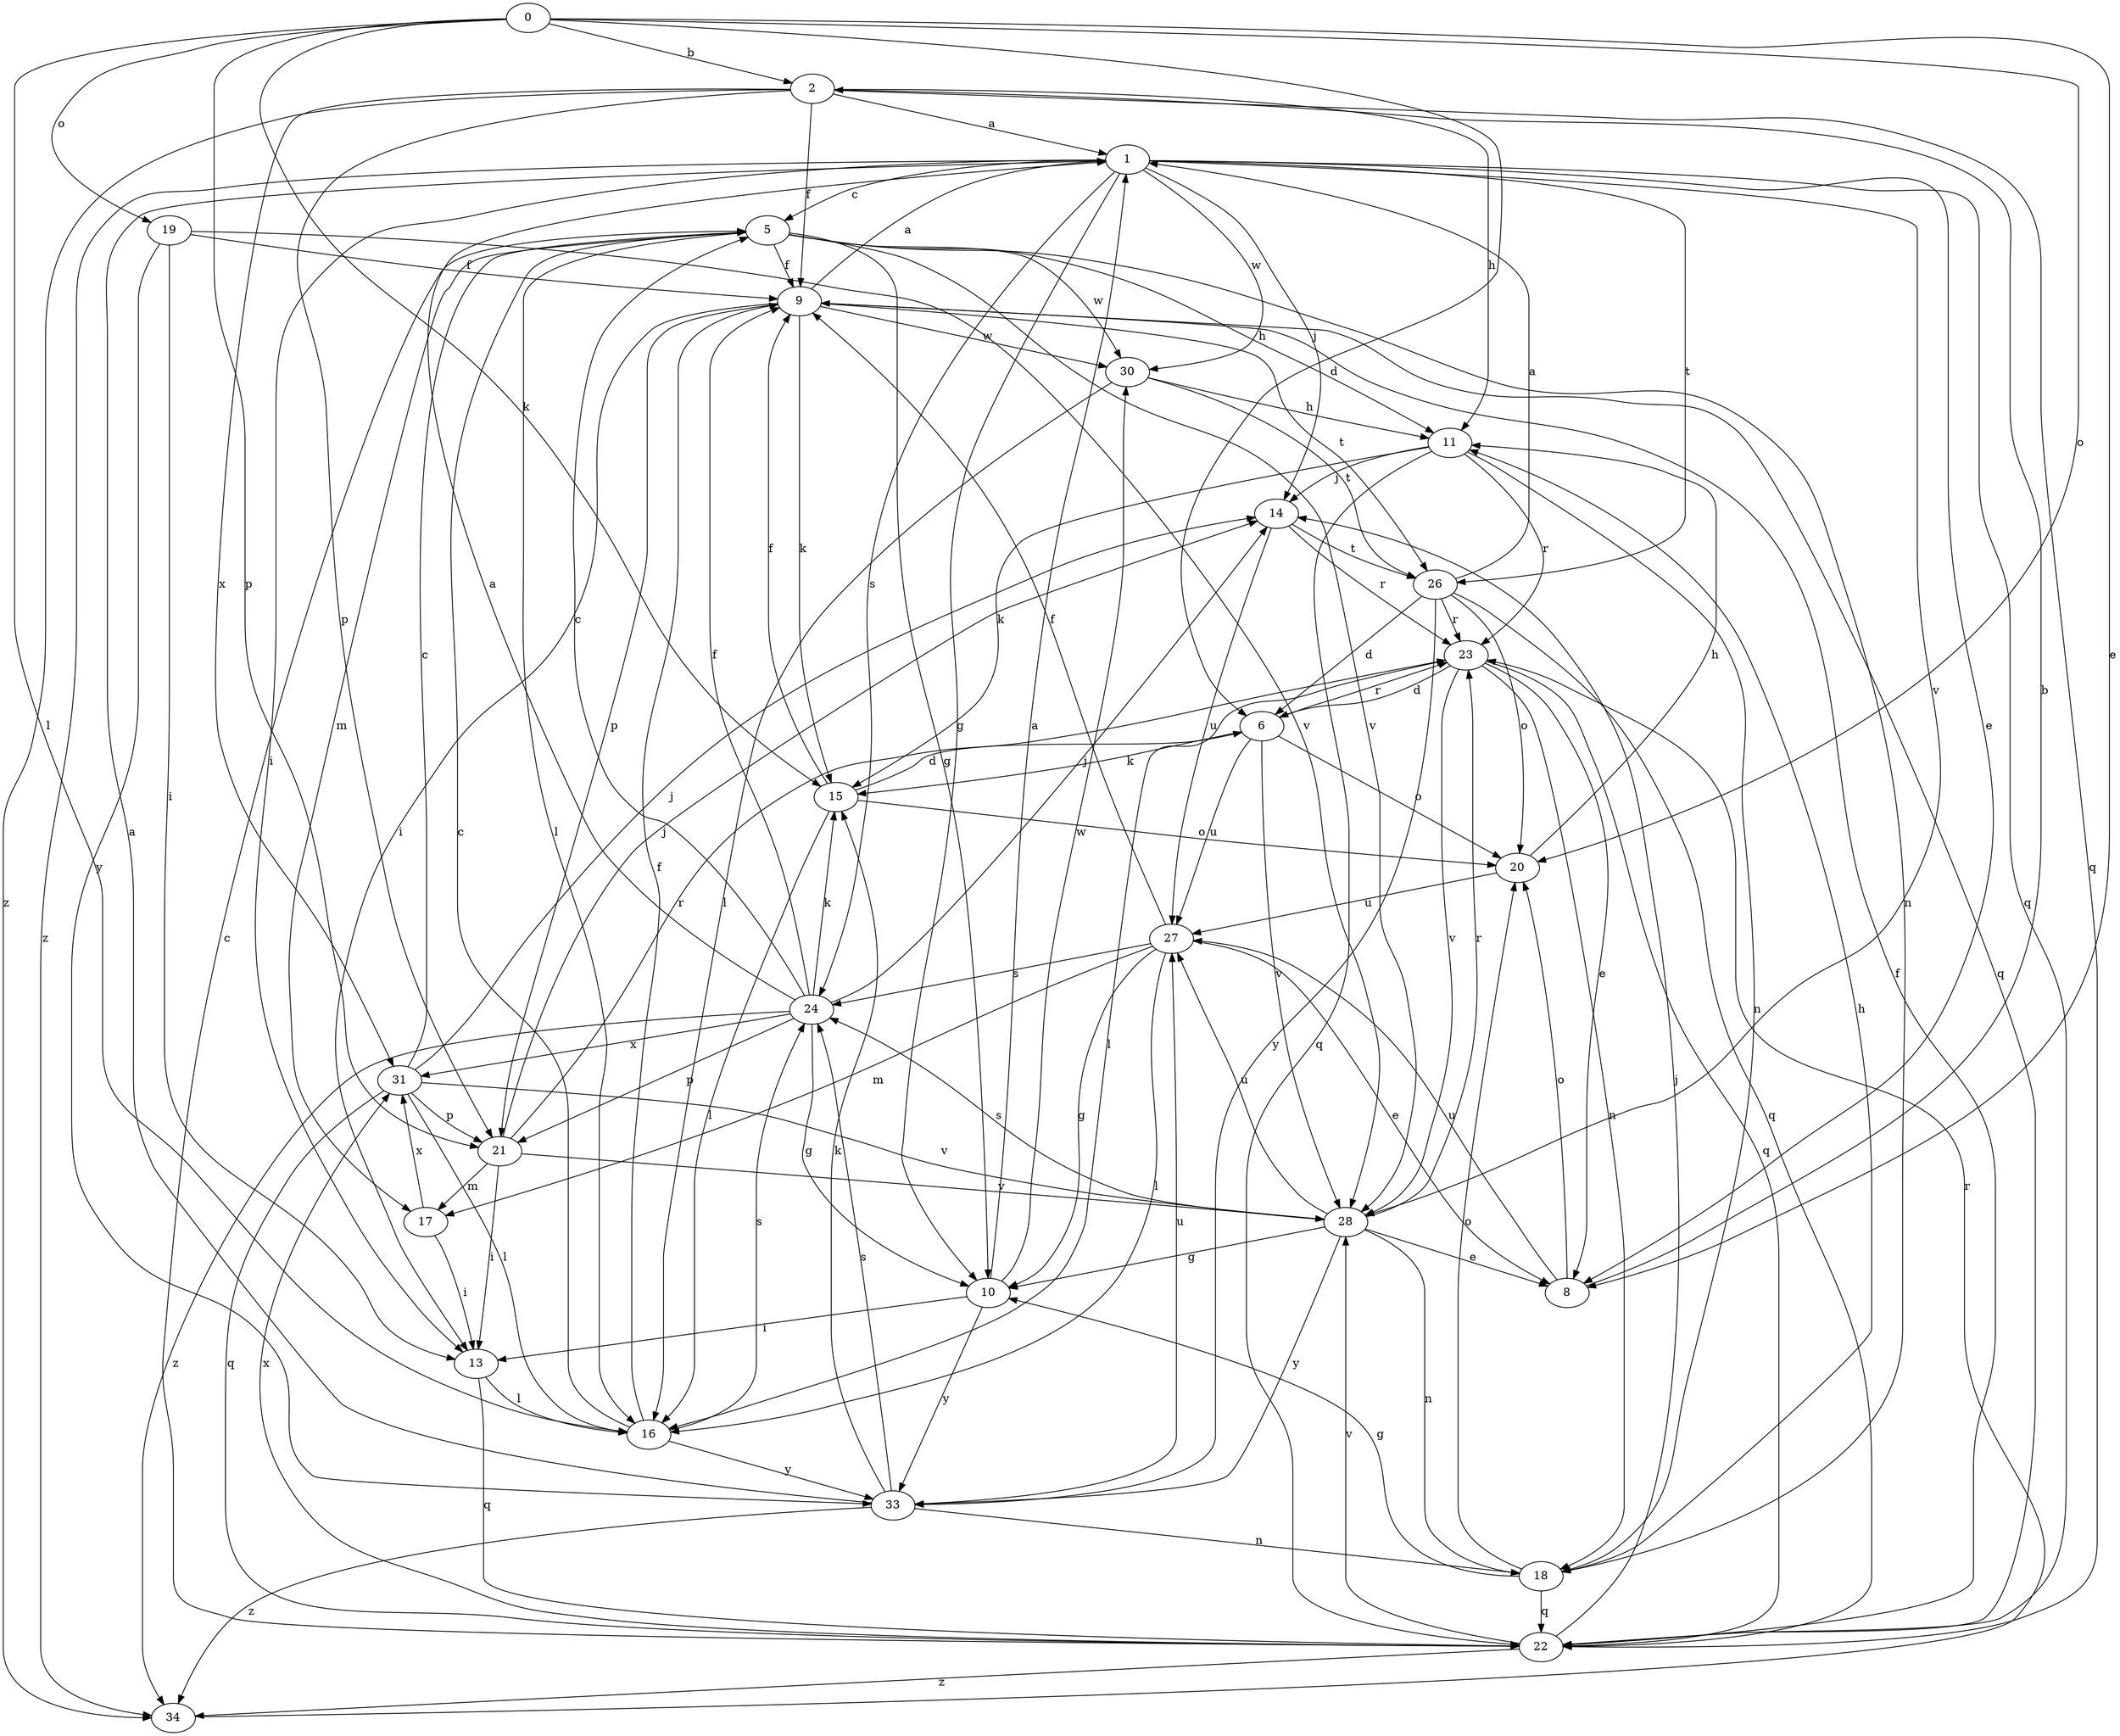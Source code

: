 strict digraph  {
0;
1;
2;
5;
6;
8;
9;
10;
11;
13;
14;
15;
16;
17;
18;
19;
20;
21;
22;
23;
24;
26;
27;
28;
30;
31;
33;
34;
0 -> 2  [label=b];
0 -> 6  [label=d];
0 -> 8  [label=e];
0 -> 15  [label=k];
0 -> 16  [label=l];
0 -> 19  [label=o];
0 -> 20  [label=o];
0 -> 21  [label=p];
1 -> 5  [label=c];
1 -> 8  [label=e];
1 -> 10  [label=g];
1 -> 13  [label=i];
1 -> 14  [label=j];
1 -> 22  [label=q];
1 -> 24  [label=s];
1 -> 26  [label=t];
1 -> 28  [label=v];
1 -> 30  [label=w];
1 -> 34  [label=z];
2 -> 1  [label=a];
2 -> 9  [label=f];
2 -> 11  [label=h];
2 -> 21  [label=p];
2 -> 22  [label=q];
2 -> 31  [label=x];
2 -> 34  [label=z];
5 -> 9  [label=f];
5 -> 10  [label=g];
5 -> 11  [label=h];
5 -> 16  [label=l];
5 -> 17  [label=m];
5 -> 18  [label=n];
5 -> 28  [label=v];
5 -> 30  [label=w];
6 -> 15  [label=k];
6 -> 20  [label=o];
6 -> 23  [label=r];
6 -> 27  [label=u];
6 -> 28  [label=v];
8 -> 2  [label=b];
8 -> 20  [label=o];
8 -> 27  [label=u];
9 -> 1  [label=a];
9 -> 13  [label=i];
9 -> 15  [label=k];
9 -> 21  [label=p];
9 -> 22  [label=q];
9 -> 26  [label=t];
9 -> 30  [label=w];
10 -> 1  [label=a];
10 -> 13  [label=i];
10 -> 30  [label=w];
10 -> 33  [label=y];
11 -> 14  [label=j];
11 -> 15  [label=k];
11 -> 18  [label=n];
11 -> 22  [label=q];
11 -> 23  [label=r];
13 -> 16  [label=l];
13 -> 22  [label=q];
14 -> 23  [label=r];
14 -> 26  [label=t];
14 -> 27  [label=u];
15 -> 6  [label=d];
15 -> 9  [label=f];
15 -> 16  [label=l];
15 -> 20  [label=o];
16 -> 5  [label=c];
16 -> 9  [label=f];
16 -> 24  [label=s];
16 -> 33  [label=y];
17 -> 13  [label=i];
17 -> 31  [label=x];
18 -> 10  [label=g];
18 -> 11  [label=h];
18 -> 20  [label=o];
18 -> 22  [label=q];
19 -> 9  [label=f];
19 -> 13  [label=i];
19 -> 28  [label=v];
19 -> 33  [label=y];
20 -> 11  [label=h];
20 -> 27  [label=u];
21 -> 13  [label=i];
21 -> 14  [label=j];
21 -> 17  [label=m];
21 -> 23  [label=r];
21 -> 28  [label=v];
22 -> 5  [label=c];
22 -> 9  [label=f];
22 -> 14  [label=j];
22 -> 28  [label=v];
22 -> 31  [label=x];
22 -> 34  [label=z];
23 -> 6  [label=d];
23 -> 8  [label=e];
23 -> 16  [label=l];
23 -> 18  [label=n];
23 -> 22  [label=q];
23 -> 28  [label=v];
24 -> 1  [label=a];
24 -> 5  [label=c];
24 -> 9  [label=f];
24 -> 10  [label=g];
24 -> 14  [label=j];
24 -> 15  [label=k];
24 -> 21  [label=p];
24 -> 31  [label=x];
24 -> 34  [label=z];
26 -> 1  [label=a];
26 -> 6  [label=d];
26 -> 20  [label=o];
26 -> 22  [label=q];
26 -> 23  [label=r];
26 -> 33  [label=y];
27 -> 8  [label=e];
27 -> 9  [label=f];
27 -> 10  [label=g];
27 -> 16  [label=l];
27 -> 17  [label=m];
27 -> 24  [label=s];
28 -> 8  [label=e];
28 -> 10  [label=g];
28 -> 18  [label=n];
28 -> 23  [label=r];
28 -> 24  [label=s];
28 -> 27  [label=u];
28 -> 33  [label=y];
30 -> 11  [label=h];
30 -> 16  [label=l];
30 -> 26  [label=t];
31 -> 5  [label=c];
31 -> 14  [label=j];
31 -> 16  [label=l];
31 -> 21  [label=p];
31 -> 22  [label=q];
31 -> 28  [label=v];
33 -> 1  [label=a];
33 -> 15  [label=k];
33 -> 18  [label=n];
33 -> 24  [label=s];
33 -> 27  [label=u];
33 -> 34  [label=z];
34 -> 23  [label=r];
}
